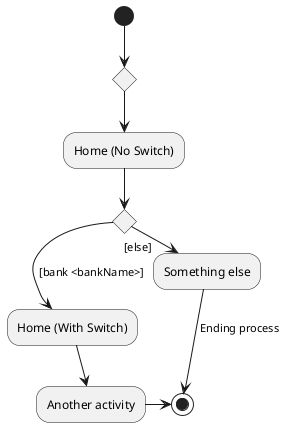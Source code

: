 @startuml
(*)  if "" then
--> "Home (No Switch)"

if "" then
  -->[&#91;bank <bankName>&#93;] "Home (With Switch)"
  --> "Another activity"
  -right-> (*)
else
  ->[&#91;else&#93;] "Something else"
  -->[Ending process] (*)
endif

@enduml
